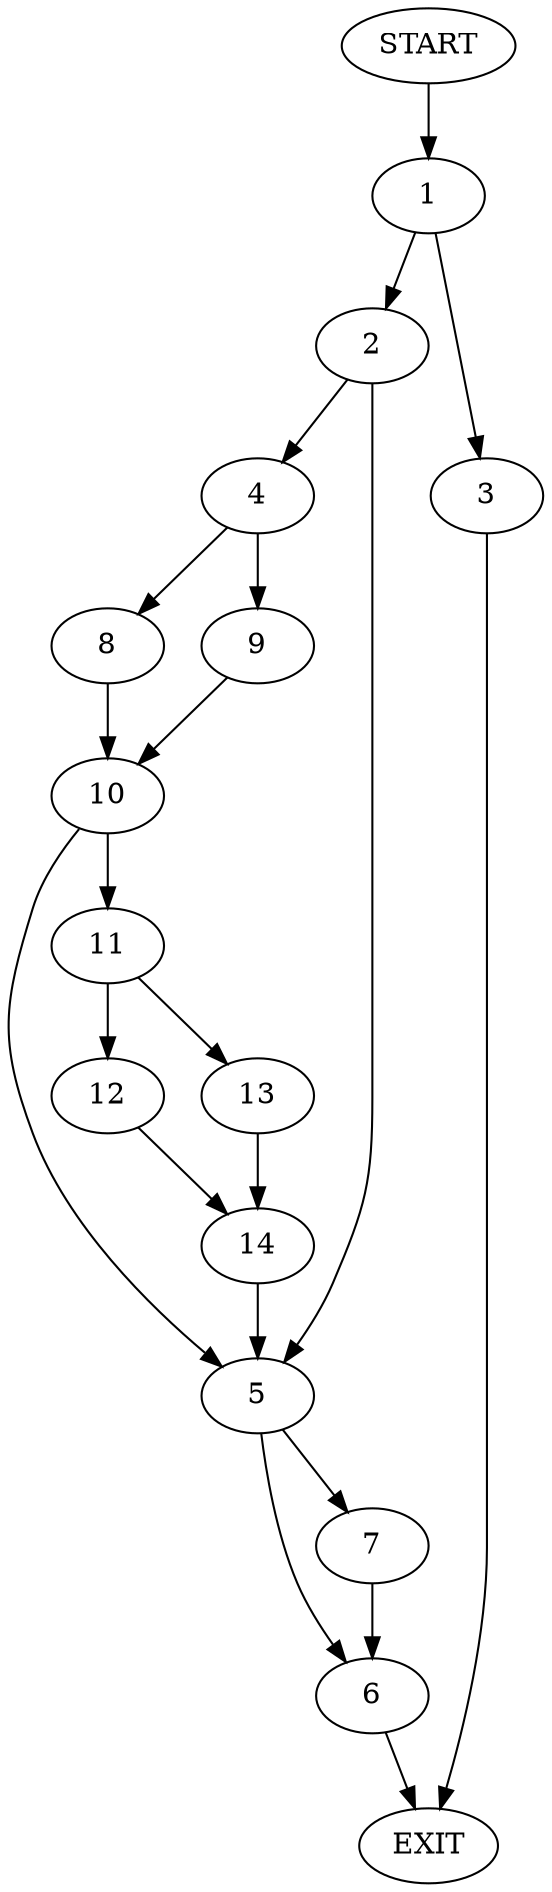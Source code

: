 digraph {
0 [label="START"]
15 [label="EXIT"]
0 -> 1
1 -> 2
1 -> 3
3 -> 15
2 -> 4
2 -> 5
5 -> 6
5 -> 7
4 -> 8
4 -> 9
9 -> 10
8 -> 10
10 -> 11
10 -> 5
11 -> 12
11 -> 13
13 -> 14
12 -> 14
14 -> 5
6 -> 15
7 -> 6
}
